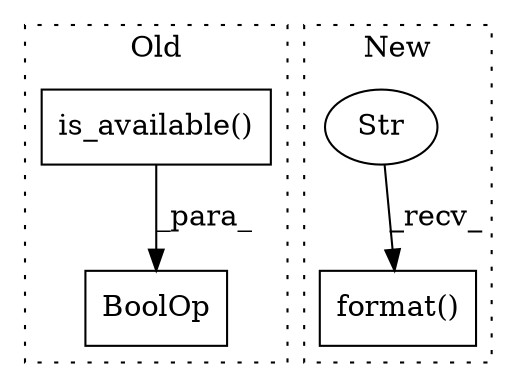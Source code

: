 digraph G {
subgraph cluster0 {
1 [label="is_available()" a="75" s="3220" l="25" shape="box"];
4 [label="BoolOp" a="72" s="3206" l="39" shape="box"];
label = "Old";
style="dotted";
}
subgraph cluster1 {
2 [label="format()" a="75" s="2993,3023" l="13,1" shape="box"];
3 [label="Str" a="66" s="2993" l="5" shape="ellipse"];
label = "New";
style="dotted";
}
1 -> 4 [label="_para_"];
3 -> 2 [label="_recv_"];
}